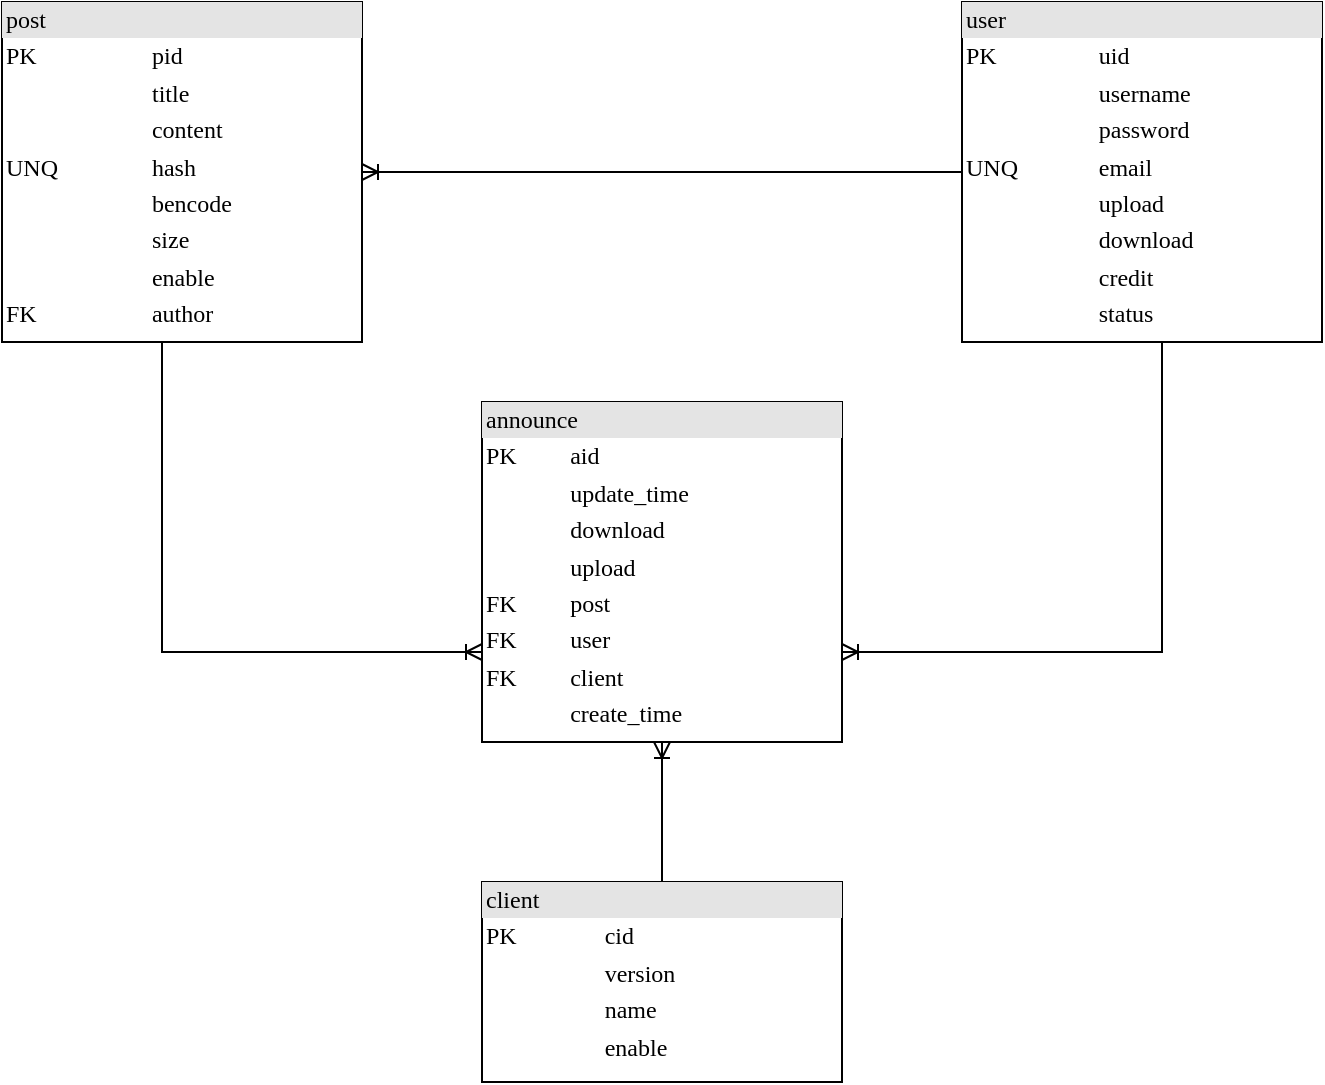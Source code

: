 <mxfile version="11.2.4" type="device" pages="1"><diagram name="Page-1" id="2ca16b54-16f6-2749-3443-fa8db7711227"><mxGraphModel dx="1426" dy="862" grid="1" gridSize="10" guides="1" tooltips="1" connect="1" arrows="1" fold="1" page="1" pageScale="1" pageWidth="1100" pageHeight="850" background="#ffffff" math="0" shadow="0"><root><mxCell id="0"/><mxCell id="1" parent="0"/><mxCell id="JkuanaNi34xF3_NPhpDW-7" style="edgeStyle=orthogonalEdgeStyle;rounded=0;orthogonalLoop=1;jettySize=auto;html=1;startArrow=none;startFill=0;endArrow=ERoneToMany;endFill=0;" edge="1" parent="1" source="2ed32ef02a7f4228-8" target="JkuanaNi34xF3_NPhpDW-3"><mxGeometry relative="1" as="geometry"><Array as="points"><mxPoint x="740" y="445"/></Array></mxGeometry></mxCell><mxCell id="2ed32ef02a7f4228-8" value="&lt;div style=&quot;box-sizing: border-box ; width: 100% ; background: #e4e4e4 ; padding: 2px&quot;&gt;user&lt;/div&gt;&lt;table style=&quot;width: 100% ; font-size: 1em&quot; cellpadding=&quot;2&quot; cellspacing=&quot;0&quot;&gt;&lt;tbody&gt;&lt;tr&gt;&lt;td&gt;PK&lt;/td&gt;&lt;td&gt;uid&lt;/td&gt;&lt;/tr&gt;&lt;tr&gt;&lt;td&gt;&lt;br&gt;&lt;/td&gt;&lt;td&gt;username&lt;/td&gt;&lt;/tr&gt;&lt;tr&gt;&lt;td&gt;&lt;/td&gt;&lt;td&gt;password&lt;/td&gt;&lt;/tr&gt;&lt;tr&gt;&lt;td&gt;UNQ&lt;/td&gt;&lt;td&gt;email&lt;/td&gt;&lt;/tr&gt;&lt;tr&gt;&lt;td&gt;&lt;br&gt;&lt;/td&gt;&lt;td&gt;upload&lt;br&gt;&lt;/td&gt;&lt;/tr&gt;&lt;tr&gt;&lt;td&gt;&lt;br&gt;&lt;/td&gt;&lt;td&gt;download&lt;/td&gt;&lt;/tr&gt;&lt;tr&gt;&lt;td&gt;&lt;br&gt;&lt;/td&gt;&lt;td&gt;credit&lt;/td&gt;&lt;/tr&gt;&lt;tr&gt;&lt;td&gt;&lt;br&gt;&lt;/td&gt;&lt;td&gt;status&lt;br&gt;&lt;/td&gt;&lt;/tr&gt;&lt;tr&gt;&lt;td&gt;&lt;/td&gt;&lt;td&gt;&lt;/td&gt;&lt;/tr&gt;&lt;/tbody&gt;&lt;/table&gt;" style="verticalAlign=top;align=left;overflow=fill;html=1;rounded=0;shadow=0;comic=0;labelBackgroundColor=none;strokeColor=#000000;strokeWidth=1;fillColor=#ffffff;fontFamily=Verdana;fontSize=12;fontColor=#000000;" parent="1" vertex="1"><mxGeometry x="640" y="120" width="180" height="170" as="geometry"/></mxCell><mxCell id="JkuanaNi34xF3_NPhpDW-4" style="edgeStyle=orthogonalEdgeStyle;rounded=0;orthogonalLoop=1;jettySize=auto;html=1;startArrow=ERoneToMany;startFill=0;endArrow=none;endFill=0;" edge="1" parent="1" source="JkuanaNi34xF3_NPhpDW-1" target="2ed32ef02a7f4228-8"><mxGeometry relative="1" as="geometry"/></mxCell><mxCell id="JkuanaNi34xF3_NPhpDW-6" style="edgeStyle=orthogonalEdgeStyle;rounded=0;orthogonalLoop=1;jettySize=auto;html=1;startArrow=none;startFill=0;endArrow=ERoneToMany;endFill=0;" edge="1" parent="1" source="JkuanaNi34xF3_NPhpDW-1" target="JkuanaNi34xF3_NPhpDW-3"><mxGeometry relative="1" as="geometry"><Array as="points"><mxPoint x="240" y="445"/></Array></mxGeometry></mxCell><mxCell id="JkuanaNi34xF3_NPhpDW-1" value="&lt;div style=&quot;box-sizing: border-box ; width: 100% ; background: #e4e4e4 ; padding: 2px&quot;&gt;post&lt;/div&gt;&lt;table style=&quot;width: 100% ; font-size: 1em&quot; cellpadding=&quot;2&quot; cellspacing=&quot;0&quot;&gt;&lt;tbody&gt;&lt;tr&gt;&lt;td&gt;PK&lt;/td&gt;&lt;td&gt;pid&lt;/td&gt;&lt;/tr&gt;&lt;tr&gt;&lt;td&gt;&lt;br&gt;&lt;/td&gt;&lt;td&gt;title&lt;/td&gt;&lt;/tr&gt;&lt;tr&gt;&lt;td&gt;&lt;/td&gt;&lt;td&gt;content&lt;/td&gt;&lt;/tr&gt;&lt;tr&gt;&lt;td&gt;UNQ&lt;/td&gt;&lt;td&gt;hash&lt;/td&gt;&lt;/tr&gt;&lt;tr&gt;&lt;td&gt;&lt;br&gt;&lt;/td&gt;&lt;td&gt;bencode&lt;br&gt;&lt;/td&gt;&lt;/tr&gt;&lt;tr&gt;&lt;td&gt;&lt;br&gt;&lt;/td&gt;&lt;td&gt;size&lt;/td&gt;&lt;/tr&gt;&lt;tr&gt;&lt;td&gt;&lt;br&gt;&lt;/td&gt;&lt;td&gt;enable&lt;/td&gt;&lt;/tr&gt;&lt;tr&gt;&lt;td&gt;FK&lt;/td&gt;&lt;td&gt;author&lt;/td&gt;&lt;/tr&gt;&lt;tr&gt;&lt;td&gt;&lt;/td&gt;&lt;td&gt;&lt;/td&gt;&lt;/tr&gt;&lt;/tbody&gt;&lt;/table&gt;" style="verticalAlign=top;align=left;overflow=fill;html=1;rounded=0;shadow=0;comic=0;labelBackgroundColor=none;strokeColor=#000000;strokeWidth=1;fillColor=#ffffff;fontFamily=Verdana;fontSize=12;fontColor=#000000;" vertex="1" parent="1"><mxGeometry x="160" y="120" width="180" height="170" as="geometry"/></mxCell><mxCell id="JkuanaNi34xF3_NPhpDW-5" style="edgeStyle=orthogonalEdgeStyle;rounded=0;orthogonalLoop=1;jettySize=auto;html=1;startArrow=none;startFill=0;endArrow=ERoneToMany;endFill=0;" edge="1" parent="1" source="JkuanaNi34xF3_NPhpDW-2" target="JkuanaNi34xF3_NPhpDW-3"><mxGeometry relative="1" as="geometry"/></mxCell><mxCell id="JkuanaNi34xF3_NPhpDW-2" value="&lt;div style=&quot;box-sizing: border-box ; width: 100% ; background: #e4e4e4 ; padding: 2px&quot;&gt;client&lt;/div&gt;&lt;table style=&quot;width: 100% ; font-size: 1em&quot; cellpadding=&quot;2&quot; cellspacing=&quot;0&quot;&gt;&lt;tbody&gt;&lt;tr&gt;&lt;td&gt;PK&lt;/td&gt;&lt;td&gt;cid&lt;/td&gt;&lt;/tr&gt;&lt;tr&gt;&lt;td&gt;&lt;br&gt;&lt;/td&gt;&lt;td&gt;version&lt;/td&gt;&lt;/tr&gt;&lt;tr&gt;&lt;td&gt;&lt;/td&gt;&lt;td&gt;name&lt;/td&gt;&lt;/tr&gt;&lt;tr&gt;&lt;td&gt;&lt;br&gt;&lt;/td&gt;&lt;td&gt;enable&lt;/td&gt;&lt;/tr&gt;&lt;tr&gt;&lt;td&gt;&lt;br&gt;&lt;/td&gt;&lt;td&gt;&lt;br&gt;&lt;/td&gt;&lt;/tr&gt;&lt;tr&gt;&lt;td&gt;&lt;/td&gt;&lt;td&gt;&lt;/td&gt;&lt;/tr&gt;&lt;tr&gt;&lt;td&gt;&lt;/td&gt;&lt;td&gt;&lt;/td&gt;&lt;/tr&gt;&lt;/tbody&gt;&lt;/table&gt;" style="verticalAlign=top;align=left;overflow=fill;html=1;rounded=0;shadow=0;comic=0;labelBackgroundColor=none;strokeColor=#000000;strokeWidth=1;fillColor=#ffffff;fontFamily=Verdana;fontSize=12;fontColor=#000000;" vertex="1" parent="1"><mxGeometry x="400" y="560" width="180" height="100" as="geometry"/></mxCell><mxCell id="JkuanaNi34xF3_NPhpDW-3" value="&lt;div style=&quot;box-sizing: border-box ; width: 100% ; background: #e4e4e4 ; padding: 2px&quot;&gt;announce&lt;/div&gt;&lt;table style=&quot;width: 100% ; font-size: 1em&quot; cellpadding=&quot;2&quot; cellspacing=&quot;0&quot;&gt;&lt;tbody&gt;&lt;tr&gt;&lt;td&gt;PK&lt;/td&gt;&lt;td&gt;aid&lt;/td&gt;&lt;/tr&gt;&lt;tr&gt;&lt;td&gt;&lt;br&gt;&lt;/td&gt;&lt;td&gt;update_time&lt;br&gt;&lt;/td&gt;&lt;/tr&gt;&lt;tr&gt;&lt;td&gt;&lt;/td&gt;&lt;td&gt;download&lt;/td&gt;&lt;/tr&gt;&lt;tr&gt;&lt;td&gt;&lt;br&gt;&lt;/td&gt;&lt;td&gt;upload&lt;/td&gt;&lt;/tr&gt;&lt;tr&gt;&lt;td&gt;FK&lt;/td&gt;&lt;td&gt;post&lt;/td&gt;&lt;/tr&gt;&lt;tr&gt;&lt;td&gt;FK&lt;/td&gt;&lt;td&gt;user&lt;/td&gt;&lt;/tr&gt;&lt;tr&gt;&lt;td&gt;FK&lt;/td&gt;&lt;td&gt;client&lt;/td&gt;&lt;/tr&gt;&lt;tr&gt;&lt;td&gt;&lt;br&gt;&lt;/td&gt;&lt;td&gt;create_time&lt;br&gt;&lt;/td&gt;&lt;/tr&gt;&lt;tr&gt;&lt;td&gt;&lt;/td&gt;&lt;td&gt;&lt;/td&gt;&lt;/tr&gt;&lt;/tbody&gt;&lt;/table&gt;" style="verticalAlign=top;align=left;overflow=fill;html=1;rounded=0;shadow=0;comic=0;labelBackgroundColor=none;strokeColor=#000000;strokeWidth=1;fillColor=#ffffff;fontFamily=Verdana;fontSize=12;fontColor=#000000;" vertex="1" parent="1"><mxGeometry x="400" y="320" width="180" height="170" as="geometry"/></mxCell></root></mxGraphModel></diagram></mxfile>